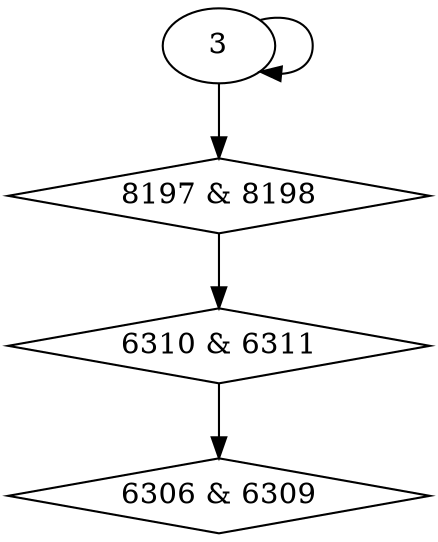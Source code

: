 digraph {
0 [label = "6306 & 6309", shape = diamond];
1 [label = "6310 & 6311", shape = diamond];
2 [label = "8197 & 8198", shape = diamond];
1 -> 0;
2 -> 1;
3 -> 2;
3 -> 3;
}
